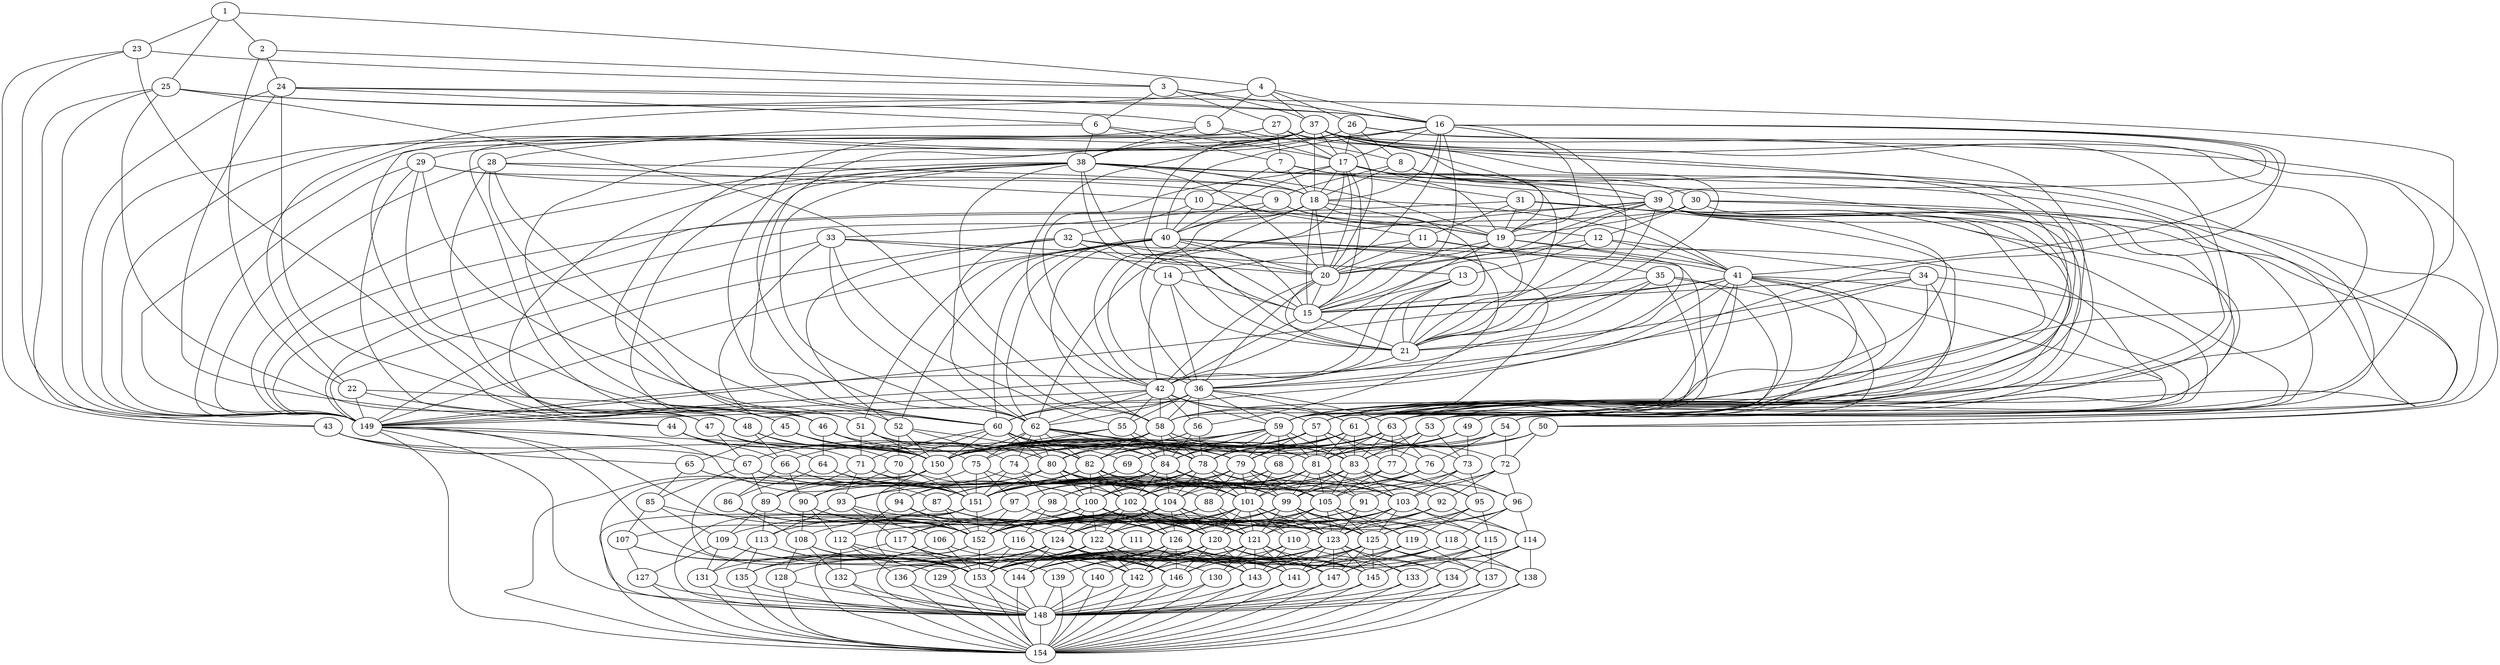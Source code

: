 graph {
  1 -- 2;
  1 -- 4;
  1 -- 23;
  1 -- 25;
  2 -- 3;
  2 -- 22;
  2 -- 24;
  4 -- 5;
  4 -- 16;
  4 -- 22;
  4 -- 26;
  4 -- 37;
  23 -- 3;
  23 -- 43;
  23 -- 45;
  23 -- 149;
  25 -- 5;
  25 -- 16;
  25 -- 43;
  25 -- 47;
  25 -- 58;
  25 -- 149;
  3 -- 6;
  3 -- 16;
  3 -- 27;
  3 -- 37;
  22 -- 44;
  22 -- 46;
  22 -- 149;
  24 -- 6;
  24 -- 16;
  24 -- 44;
  24 -- 48;
  24 -- 58;
  24 -- 149;
  6 -- 7;
  6 -- 17;
  6 -- 28;
  6 -- 38;
  16 -- 15;
  16 -- 17;
  16 -- 18;
  16 -- 19;
  16 -- 20;
  16 -- 21;
  16 -- 36;
  16 -- 38;
  16 -- 39;
  16 -- 40;
  16 -- 41;
  16 -- 42;
  27 -- 7;
  27 -- 17;
  27 -- 45;
  27 -- 49;
  27 -- 59;
  27 -- 149;
  37 -- 15;
  37 -- 17;
  37 -- 18;
  37 -- 19;
  37 -- 20;
  37 -- 21;
  37 -- 45;
  37 -- 46;
  37 -- 57;
  37 -- 59;
  37 -- 60;
  37 -- 61;
  37 -- 62;
  37 -- 63;
  37 -- 149;
  5 -- 8;
  5 -- 17;
  5 -- 29;
  5 -- 38;
  26 -- 8;
  26 -- 17;
  26 -- 46;
  26 -- 50;
  26 -- 59;
  26 -- 149;
  8 -- 9;
  8 -- 18;
  8 -- 30;
  8 -- 39;
  17 -- 15;
  17 -- 18;
  17 -- 19;
  17 -- 20;
  17 -- 21;
  17 -- 36;
  17 -- 39;
  17 -- 40;
  17 -- 41;
  17 -- 42;
  29 -- 9;
  29 -- 18;
  29 -- 47;
  29 -- 51;
  29 -- 60;
  29 -- 149;
  38 -- 15;
  38 -- 18;
  38 -- 19;
  38 -- 20;
  38 -- 21;
  38 -- 47;
  38 -- 48;
  38 -- 57;
  38 -- 58;
  38 -- 60;
  38 -- 61;
  38 -- 62;
  38 -- 63;
  38 -- 149;
  7 -- 10;
  7 -- 18;
  7 -- 31;
  7 -- 39;
  28 -- 10;
  28 -- 18;
  28 -- 48;
  28 -- 52;
  28 -- 60;
  28 -- 149;
  10 -- 11;
  10 -- 19;
  10 -- 32;
  10 -- 40;
  18 -- 15;
  18 -- 19;
  18 -- 20;
  18 -- 21;
  18 -- 36;
  18 -- 40;
  18 -- 41;
  18 -- 42;
  31 -- 11;
  31 -- 19;
  31 -- 49;
  31 -- 53;
  31 -- 61;
  31 -- 149;
  39 -- 15;
  39 -- 19;
  39 -- 20;
  39 -- 21;
  39 -- 49;
  39 -- 50;
  39 -- 57;
  39 -- 58;
  39 -- 59;
  39 -- 61;
  39 -- 62;
  39 -- 63;
  39 -- 149;
  9 -- 12;
  9 -- 19;
  9 -- 33;
  9 -- 40;
  30 -- 12;
  30 -- 19;
  30 -- 50;
  30 -- 54;
  30 -- 61;
  30 -- 149;
  12 -- 13;
  12 -- 20;
  12 -- 34;
  12 -- 41;
  19 -- 15;
  19 -- 20;
  19 -- 21;
  19 -- 36;
  19 -- 41;
  19 -- 42;
  33 -- 13;
  33 -- 20;
  33 -- 51;
  33 -- 55;
  33 -- 62;
  33 -- 149;
  40 -- 15;
  40 -- 20;
  40 -- 21;
  40 -- 51;
  40 -- 52;
  40 -- 57;
  40 -- 58;
  40 -- 59;
  40 -- 60;
  40 -- 62;
  40 -- 63;
  40 -- 149;
  11 -- 14;
  11 -- 20;
  11 -- 35;
  11 -- 41;
  32 -- 14;
  32 -- 20;
  32 -- 52;
  32 -- 56;
  32 -- 62;
  32 -- 149;
  14 -- 15;
  14 -- 21;
  14 -- 36;
  14 -- 42;
  20 -- 15;
  20 -- 21;
  20 -- 36;
  20 -- 42;
  35 -- 15;
  35 -- 21;
  35 -- 53;
  35 -- 57;
  35 -- 63;
  35 -- 149;
  41 -- 15;
  41 -- 21;
  41 -- 53;
  41 -- 54;
  41 -- 57;
  41 -- 58;
  41 -- 59;
  41 -- 60;
  41 -- 61;
  41 -- 63;
  41 -- 149;
  13 -- 15;
  13 -- 21;
  13 -- 36;
  13 -- 42;
  34 -- 15;
  34 -- 21;
  34 -- 54;
  34 -- 57;
  34 -- 63;
  34 -- 149;
  15 -- 21;
  15 -- 42;
  21 -- 36;
  36 -- 55;
  36 -- 56;
  36 -- 58;
  36 -- 59;
  36 -- 60;
  36 -- 61;
  36 -- 62;
  36 -- 63;
  36 -- 149;
  42 -- 55;
  42 -- 56;
  42 -- 57;
  42 -- 58;
  42 -- 59;
  42 -- 60;
  42 -- 61;
  42 -- 62;
  42 -- 149;
  44 -- 64;
  44 -- 66;
  44 -- 150;
  46 -- 64;
  46 -- 68;
  46 -- 79;
  46 -- 150;
  149 -- 148;
  149 -- 150;
  149 -- 151;
  149 -- 152;
  149 -- 153;
  149 -- 154;
  43 -- 65;
  43 -- 67;
  43 -- 150;
  45 -- 65;
  45 -- 69;
  45 -- 79;
  45 -- 150;
  48 -- 66;
  48 -- 70;
  48 -- 80;
  48 -- 150;
  58 -- 66;
  58 -- 67;
  58 -- 78;
  58 -- 80;
  58 -- 81;
  58 -- 82;
  58 -- 83;
  58 -- 84;
  58 -- 150;
  47 -- 67;
  47 -- 71;
  47 -- 80;
  47 -- 150;
  50 -- 68;
  50 -- 72;
  50 -- 81;
  50 -- 150;
  59 -- 68;
  59 -- 69;
  59 -- 78;
  59 -- 79;
  59 -- 81;
  59 -- 82;
  59 -- 83;
  59 -- 84;
  59 -- 150;
  49 -- 69;
  49 -- 73;
  49 -- 81;
  49 -- 150;
  52 -- 70;
  52 -- 74;
  52 -- 82;
  52 -- 150;
  60 -- 70;
  60 -- 71;
  60 -- 78;
  60 -- 79;
  60 -- 80;
  60 -- 82;
  60 -- 83;
  60 -- 84;
  60 -- 150;
  51 -- 71;
  51 -- 75;
  51 -- 82;
  51 -- 150;
  54 -- 72;
  54 -- 76;
  54 -- 83;
  54 -- 150;
  61 -- 72;
  61 -- 73;
  61 -- 78;
  61 -- 79;
  61 -- 80;
  61 -- 81;
  61 -- 83;
  61 -- 84;
  61 -- 150;
  53 -- 73;
  53 -- 77;
  53 -- 83;
  53 -- 150;
  56 -- 74;
  56 -- 78;
  56 -- 84;
  56 -- 150;
  62 -- 74;
  62 -- 75;
  62 -- 78;
  62 -- 79;
  62 -- 80;
  62 -- 81;
  62 -- 82;
  62 -- 84;
  62 -- 150;
  55 -- 75;
  55 -- 78;
  55 -- 84;
  55 -- 150;
  57 -- 76;
  57 -- 77;
  57 -- 79;
  57 -- 80;
  57 -- 81;
  57 -- 82;
  57 -- 83;
  57 -- 84;
  57 -- 150;
  63 -- 76;
  63 -- 77;
  63 -- 78;
  63 -- 79;
  63 -- 80;
  63 -- 81;
  63 -- 82;
  63 -- 83;
  63 -- 150;
  65 -- 85;
  65 -- 87;
  65 -- 151;
  67 -- 85;
  67 -- 89;
  67 -- 100;
  67 -- 151;
  150 -- 148;
  150 -- 151;
  150 -- 152;
  150 -- 153;
  150 -- 154;
  64 -- 86;
  64 -- 88;
  64 -- 151;
  66 -- 86;
  66 -- 90;
  66 -- 100;
  66 -- 151;
  69 -- 87;
  69 -- 91;
  69 -- 101;
  69 -- 151;
  79 -- 87;
  79 -- 88;
  79 -- 99;
  79 -- 101;
  79 -- 102;
  79 -- 103;
  79 -- 104;
  79 -- 105;
  79 -- 151;
  68 -- 88;
  68 -- 92;
  68 -- 101;
  68 -- 151;
  71 -- 89;
  71 -- 93;
  71 -- 102;
  71 -- 151;
  80 -- 89;
  80 -- 90;
  80 -- 99;
  80 -- 100;
  80 -- 102;
  80 -- 103;
  80 -- 104;
  80 -- 105;
  80 -- 151;
  70 -- 90;
  70 -- 94;
  70 -- 102;
  70 -- 151;
  73 -- 91;
  73 -- 95;
  73 -- 103;
  73 -- 151;
  81 -- 91;
  81 -- 92;
  81 -- 99;
  81 -- 100;
  81 -- 101;
  81 -- 103;
  81 -- 104;
  81 -- 105;
  81 -- 151;
  72 -- 92;
  72 -- 96;
  72 -- 103;
  72 -- 151;
  75 -- 93;
  75 -- 97;
  75 -- 104;
  75 -- 151;
  82 -- 93;
  82 -- 94;
  82 -- 99;
  82 -- 100;
  82 -- 101;
  82 -- 102;
  82 -- 104;
  82 -- 105;
  82 -- 151;
  74 -- 94;
  74 -- 98;
  74 -- 104;
  74 -- 151;
  77 -- 95;
  77 -- 99;
  77 -- 105;
  77 -- 151;
  83 -- 95;
  83 -- 96;
  83 -- 99;
  83 -- 100;
  83 -- 101;
  83 -- 102;
  83 -- 103;
  83 -- 105;
  83 -- 151;
  76 -- 96;
  76 -- 99;
  76 -- 105;
  76 -- 151;
  78 -- 97;
  78 -- 98;
  78 -- 100;
  78 -- 101;
  78 -- 102;
  78 -- 103;
  78 -- 104;
  78 -- 105;
  78 -- 151;
  84 -- 97;
  84 -- 98;
  84 -- 99;
  84 -- 100;
  84 -- 101;
  84 -- 102;
  84 -- 103;
  84 -- 104;
  84 -- 151;
  86 -- 106;
  86 -- 108;
  86 -- 152;
  88 -- 106;
  88 -- 110;
  88 -- 121;
  88 -- 152;
  151 -- 148;
  151 -- 152;
  151 -- 153;
  151 -- 154;
  85 -- 107;
  85 -- 109;
  85 -- 152;
  87 -- 107;
  87 -- 111;
  87 -- 121;
  87 -- 152;
  90 -- 108;
  90 -- 112;
  90 -- 122;
  90 -- 152;
  100 -- 108;
  100 -- 109;
  100 -- 120;
  100 -- 122;
  100 -- 123;
  100 -- 124;
  100 -- 125;
  100 -- 126;
  100 -- 152;
  89 -- 109;
  89 -- 113;
  89 -- 122;
  89 -- 152;
  92 -- 110;
  92 -- 114;
  92 -- 123;
  92 -- 152;
  101 -- 110;
  101 -- 111;
  101 -- 120;
  101 -- 121;
  101 -- 123;
  101 -- 124;
  101 -- 125;
  101 -- 126;
  101 -- 152;
  91 -- 111;
  91 -- 115;
  91 -- 123;
  91 -- 152;
  94 -- 112;
  94 -- 116;
  94 -- 124;
  94 -- 152;
  102 -- 112;
  102 -- 113;
  102 -- 120;
  102 -- 121;
  102 -- 122;
  102 -- 124;
  102 -- 125;
  102 -- 126;
  102 -- 152;
  93 -- 113;
  93 -- 117;
  93 -- 124;
  93 -- 152;
  96 -- 114;
  96 -- 118;
  96 -- 125;
  96 -- 152;
  103 -- 114;
  103 -- 115;
  103 -- 120;
  103 -- 121;
  103 -- 122;
  103 -- 123;
  103 -- 125;
  103 -- 126;
  103 -- 152;
  95 -- 115;
  95 -- 119;
  95 -- 125;
  95 -- 152;
  98 -- 116;
  98 -- 120;
  98 -- 126;
  98 -- 152;
  104 -- 116;
  104 -- 117;
  104 -- 120;
  104 -- 121;
  104 -- 122;
  104 -- 123;
  104 -- 124;
  104 -- 126;
  104 -- 152;
  97 -- 117;
  97 -- 120;
  97 -- 126;
  97 -- 152;
  99 -- 118;
  99 -- 119;
  99 -- 121;
  99 -- 122;
  99 -- 123;
  99 -- 124;
  99 -- 125;
  99 -- 126;
  99 -- 152;
  105 -- 118;
  105 -- 119;
  105 -- 120;
  105 -- 121;
  105 -- 122;
  105 -- 123;
  105 -- 124;
  105 -- 125;
  105 -- 152;
  107 -- 127;
  107 -- 129;
  107 -- 153;
  109 -- 127;
  109 -- 131;
  109 -- 142;
  109 -- 153;
  152 -- 148;
  152 -- 153;
  152 -- 154;
  106 -- 128;
  106 -- 130;
  106 -- 153;
  108 -- 128;
  108 -- 132;
  108 -- 142;
  108 -- 153;
  111 -- 129;
  111 -- 133;
  111 -- 143;
  111 -- 153;
  121 -- 129;
  121 -- 130;
  121 -- 141;
  121 -- 143;
  121 -- 144;
  121 -- 145;
  121 -- 146;
  121 -- 147;
  121 -- 153;
  110 -- 130;
  110 -- 134;
  110 -- 143;
  110 -- 153;
  113 -- 131;
  113 -- 135;
  113 -- 144;
  113 -- 153;
  122 -- 131;
  122 -- 132;
  122 -- 141;
  122 -- 142;
  122 -- 144;
  122 -- 145;
  122 -- 146;
  122 -- 147;
  122 -- 153;
  112 -- 132;
  112 -- 136;
  112 -- 144;
  112 -- 153;
  115 -- 133;
  115 -- 137;
  115 -- 145;
  115 -- 153;
  123 -- 133;
  123 -- 134;
  123 -- 141;
  123 -- 142;
  123 -- 143;
  123 -- 145;
  123 -- 146;
  123 -- 147;
  123 -- 153;
  114 -- 134;
  114 -- 138;
  114 -- 145;
  114 -- 153;
  117 -- 135;
  117 -- 139;
  117 -- 146;
  117 -- 153;
  124 -- 135;
  124 -- 136;
  124 -- 141;
  124 -- 142;
  124 -- 143;
  124 -- 144;
  124 -- 146;
  124 -- 147;
  124 -- 153;
  116 -- 136;
  116 -- 140;
  116 -- 146;
  116 -- 153;
  119 -- 137;
  119 -- 141;
  119 -- 147;
  119 -- 153;
  125 -- 137;
  125 -- 138;
  125 -- 141;
  125 -- 142;
  125 -- 143;
  125 -- 144;
  125 -- 145;
  125 -- 147;
  125 -- 153;
  118 -- 138;
  118 -- 141;
  118 -- 147;
  118 -- 153;
  120 -- 139;
  120 -- 140;
  120 -- 142;
  120 -- 143;
  120 -- 144;
  120 -- 145;
  120 -- 146;
  120 -- 147;
  120 -- 153;
  126 -- 139;
  126 -- 140;
  126 -- 141;
  126 -- 142;
  126 -- 143;
  126 -- 144;
  126 -- 145;
  126 -- 146;
  126 -- 153;
  128 -- 148;
  128 -- 154;
  130 -- 148;
  130 -- 154;
  153 -- 148;
  153 -- 154;
  127 -- 148;
  127 -- 154;
  129 -- 148;
  129 -- 154;
  132 -- 148;
  132 -- 154;
  142 -- 148;
  142 -- 154;
  131 -- 148;
  131 -- 154;
  134 -- 148;
  134 -- 154;
  143 -- 148;
  143 -- 154;
  133 -- 148;
  133 -- 154;
  136 -- 148;
  136 -- 154;
  144 -- 148;
  144 -- 154;
  135 -- 148;
  135 -- 154;
  138 -- 148;
  138 -- 154;
  145 -- 148;
  145 -- 154;
  137 -- 148;
  137 -- 154;
  140 -- 148;
  140 -- 154;
  146 -- 148;
  146 -- 154;
  139 -- 148;
  139 -- 154;
  141 -- 148;
  141 -- 154;
  147 -- 148;
  147 -- 154;
  148 -- 154;
}
